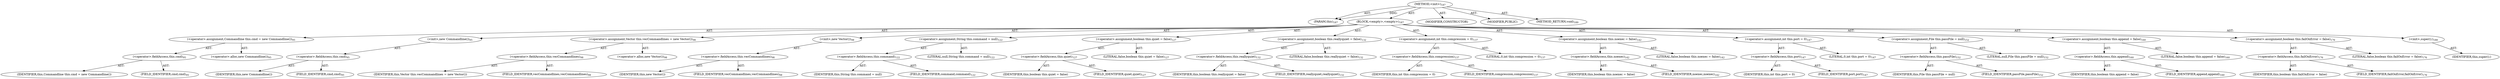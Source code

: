 digraph "&lt;init&gt;" {  
"111669149696" [label = <(METHOD,&lt;init&gt;)<SUB>187</SUB>> ]
"115964117026" [label = <(PARAM,this)<SUB>187</SUB>> ]
"25769803776" [label = <(BLOCK,&lt;empty&gt;,&lt;empty&gt;)<SUB>187</SUB>> ]
"30064771073" [label = <(&lt;operator&gt;.assignment,Commandline this.cmd = new Commandline())<SUB>95</SUB>> ]
"30064771074" [label = <(&lt;operator&gt;.fieldAccess,this.cmd)<SUB>95</SUB>> ]
"68719476811" [label = <(IDENTIFIER,this,Commandline this.cmd = new Commandline())> ]
"55834574848" [label = <(FIELD_IDENTIFIER,cmd,cmd)<SUB>95</SUB>> ]
"30064771075" [label = <(&lt;operator&gt;.alloc,new Commandline())<SUB>95</SUB>> ]
"30064771076" [label = <(&lt;init&gt;,new Commandline())<SUB>95</SUB>> ]
"30064771077" [label = <(&lt;operator&gt;.fieldAccess,this.cmd)<SUB>95</SUB>> ]
"68719476812" [label = <(IDENTIFIER,this,new Commandline())> ]
"55834574849" [label = <(FIELD_IDENTIFIER,cmd,cmd)<SUB>95</SUB>> ]
"30064771078" [label = <(&lt;operator&gt;.assignment,Vector this.vecCommandlines = new Vector())<SUB>98</SUB>> ]
"30064771079" [label = <(&lt;operator&gt;.fieldAccess,this.vecCommandlines)<SUB>98</SUB>> ]
"68719476813" [label = <(IDENTIFIER,this,Vector this.vecCommandlines = new Vector())> ]
"55834574850" [label = <(FIELD_IDENTIFIER,vecCommandlines,vecCommandlines)<SUB>98</SUB>> ]
"30064771080" [label = <(&lt;operator&gt;.alloc,new Vector())<SUB>98</SUB>> ]
"30064771081" [label = <(&lt;init&gt;,new Vector())<SUB>98</SUB>> ]
"30064771082" [label = <(&lt;operator&gt;.fieldAccess,this.vecCommandlines)<SUB>98</SUB>> ]
"68719476814" [label = <(IDENTIFIER,this,new Vector())> ]
"55834574851" [label = <(FIELD_IDENTIFIER,vecCommandlines,vecCommandlines)<SUB>98</SUB>> ]
"30064771083" [label = <(&lt;operator&gt;.assignment,String this.command = null)<SUB>122</SUB>> ]
"30064771084" [label = <(&lt;operator&gt;.fieldAccess,this.command)<SUB>122</SUB>> ]
"68719476815" [label = <(IDENTIFIER,this,String this.command = null)> ]
"55834574852" [label = <(FIELD_IDENTIFIER,command,command)<SUB>122</SUB>> ]
"90194313216" [label = <(LITERAL,null,String this.command = null)<SUB>122</SUB>> ]
"30064771085" [label = <(&lt;operator&gt;.assignment,boolean this.quiet = false)<SUB>127</SUB>> ]
"30064771086" [label = <(&lt;operator&gt;.fieldAccess,this.quiet)<SUB>127</SUB>> ]
"68719476816" [label = <(IDENTIFIER,this,boolean this.quiet = false)> ]
"55834574853" [label = <(FIELD_IDENTIFIER,quiet,quiet)<SUB>127</SUB>> ]
"90194313217" [label = <(LITERAL,false,boolean this.quiet = false)<SUB>127</SUB>> ]
"30064771087" [label = <(&lt;operator&gt;.assignment,boolean this.reallyquiet = false)<SUB>132</SUB>> ]
"30064771088" [label = <(&lt;operator&gt;.fieldAccess,this.reallyquiet)<SUB>132</SUB>> ]
"68719476817" [label = <(IDENTIFIER,this,boolean this.reallyquiet = false)> ]
"55834574854" [label = <(FIELD_IDENTIFIER,reallyquiet,reallyquiet)<SUB>132</SUB>> ]
"90194313218" [label = <(LITERAL,false,boolean this.reallyquiet = false)<SUB>132</SUB>> ]
"30064771089" [label = <(&lt;operator&gt;.assignment,int this.compression = 0)<SUB>137</SUB>> ]
"30064771090" [label = <(&lt;operator&gt;.fieldAccess,this.compression)<SUB>137</SUB>> ]
"68719476818" [label = <(IDENTIFIER,this,int this.compression = 0)> ]
"55834574855" [label = <(FIELD_IDENTIFIER,compression,compression)<SUB>137</SUB>> ]
"90194313219" [label = <(LITERAL,0,int this.compression = 0)<SUB>137</SUB>> ]
"30064771091" [label = <(&lt;operator&gt;.assignment,boolean this.noexec = false)<SUB>142</SUB>> ]
"30064771092" [label = <(&lt;operator&gt;.fieldAccess,this.noexec)<SUB>142</SUB>> ]
"68719476819" [label = <(IDENTIFIER,this,boolean this.noexec = false)> ]
"55834574856" [label = <(FIELD_IDENTIFIER,noexec,noexec)<SUB>142</SUB>> ]
"90194313220" [label = <(LITERAL,false,boolean this.noexec = false)<SUB>142</SUB>> ]
"30064771093" [label = <(&lt;operator&gt;.assignment,int this.port = 0)<SUB>147</SUB>> ]
"30064771094" [label = <(&lt;operator&gt;.fieldAccess,this.port)<SUB>147</SUB>> ]
"68719476820" [label = <(IDENTIFIER,this,int this.port = 0)> ]
"55834574857" [label = <(FIELD_IDENTIFIER,port,port)<SUB>147</SUB>> ]
"90194313221" [label = <(LITERAL,0,int this.port = 0)<SUB>147</SUB>> ]
"30064771095" [label = <(&lt;operator&gt;.assignment,File this.passFile = null)<SUB>152</SUB>> ]
"30064771096" [label = <(&lt;operator&gt;.fieldAccess,this.passFile)<SUB>152</SUB>> ]
"68719476821" [label = <(IDENTIFIER,this,File this.passFile = null)> ]
"55834574858" [label = <(FIELD_IDENTIFIER,passFile,passFile)<SUB>152</SUB>> ]
"90194313222" [label = <(LITERAL,null,File this.passFile = null)<SUB>152</SUB>> ]
"30064771097" [label = <(&lt;operator&gt;.assignment,boolean this.append = false)<SUB>160</SUB>> ]
"30064771098" [label = <(&lt;operator&gt;.fieldAccess,this.append)<SUB>160</SUB>> ]
"68719476822" [label = <(IDENTIFIER,this,boolean this.append = false)> ]
"55834574859" [label = <(FIELD_IDENTIFIER,append,append)<SUB>160</SUB>> ]
"90194313223" [label = <(LITERAL,false,boolean this.append = false)<SUB>160</SUB>> ]
"30064771099" [label = <(&lt;operator&gt;.assignment,boolean this.failOnError = false)<SUB>176</SUB>> ]
"30064771100" [label = <(&lt;operator&gt;.fieldAccess,this.failOnError)<SUB>176</SUB>> ]
"68719476823" [label = <(IDENTIFIER,this,boolean this.failOnError = false)> ]
"55834574860" [label = <(FIELD_IDENTIFIER,failOnError,failOnError)<SUB>176</SUB>> ]
"90194313224" [label = <(LITERAL,false,boolean this.failOnError = false)<SUB>176</SUB>> ]
"30064771072" [label = <(&lt;init&gt;,super();)<SUB>188</SUB>> ]
"68719476810" [label = <(IDENTIFIER,this,super();)> ]
"133143986202" [label = <(MODIFIER,CONSTRUCTOR)> ]
"133143986203" [label = <(MODIFIER,PUBLIC)> ]
"128849018880" [label = <(METHOD_RETURN,void)<SUB>189</SUB>> ]
  "111669149696" -> "115964117026"  [ label = "AST: "] 
  "111669149696" -> "25769803776"  [ label = "AST: "] 
  "111669149696" -> "133143986202"  [ label = "AST: "] 
  "111669149696" -> "133143986203"  [ label = "AST: "] 
  "111669149696" -> "128849018880"  [ label = "AST: "] 
  "25769803776" -> "30064771073"  [ label = "AST: "] 
  "25769803776" -> "30064771076"  [ label = "AST: "] 
  "25769803776" -> "30064771078"  [ label = "AST: "] 
  "25769803776" -> "30064771081"  [ label = "AST: "] 
  "25769803776" -> "30064771083"  [ label = "AST: "] 
  "25769803776" -> "30064771085"  [ label = "AST: "] 
  "25769803776" -> "30064771087"  [ label = "AST: "] 
  "25769803776" -> "30064771089"  [ label = "AST: "] 
  "25769803776" -> "30064771091"  [ label = "AST: "] 
  "25769803776" -> "30064771093"  [ label = "AST: "] 
  "25769803776" -> "30064771095"  [ label = "AST: "] 
  "25769803776" -> "30064771097"  [ label = "AST: "] 
  "25769803776" -> "30064771099"  [ label = "AST: "] 
  "25769803776" -> "30064771072"  [ label = "AST: "] 
  "30064771073" -> "30064771074"  [ label = "AST: "] 
  "30064771073" -> "30064771075"  [ label = "AST: "] 
  "30064771074" -> "68719476811"  [ label = "AST: "] 
  "30064771074" -> "55834574848"  [ label = "AST: "] 
  "30064771076" -> "30064771077"  [ label = "AST: "] 
  "30064771077" -> "68719476812"  [ label = "AST: "] 
  "30064771077" -> "55834574849"  [ label = "AST: "] 
  "30064771078" -> "30064771079"  [ label = "AST: "] 
  "30064771078" -> "30064771080"  [ label = "AST: "] 
  "30064771079" -> "68719476813"  [ label = "AST: "] 
  "30064771079" -> "55834574850"  [ label = "AST: "] 
  "30064771081" -> "30064771082"  [ label = "AST: "] 
  "30064771082" -> "68719476814"  [ label = "AST: "] 
  "30064771082" -> "55834574851"  [ label = "AST: "] 
  "30064771083" -> "30064771084"  [ label = "AST: "] 
  "30064771083" -> "90194313216"  [ label = "AST: "] 
  "30064771084" -> "68719476815"  [ label = "AST: "] 
  "30064771084" -> "55834574852"  [ label = "AST: "] 
  "30064771085" -> "30064771086"  [ label = "AST: "] 
  "30064771085" -> "90194313217"  [ label = "AST: "] 
  "30064771086" -> "68719476816"  [ label = "AST: "] 
  "30064771086" -> "55834574853"  [ label = "AST: "] 
  "30064771087" -> "30064771088"  [ label = "AST: "] 
  "30064771087" -> "90194313218"  [ label = "AST: "] 
  "30064771088" -> "68719476817"  [ label = "AST: "] 
  "30064771088" -> "55834574854"  [ label = "AST: "] 
  "30064771089" -> "30064771090"  [ label = "AST: "] 
  "30064771089" -> "90194313219"  [ label = "AST: "] 
  "30064771090" -> "68719476818"  [ label = "AST: "] 
  "30064771090" -> "55834574855"  [ label = "AST: "] 
  "30064771091" -> "30064771092"  [ label = "AST: "] 
  "30064771091" -> "90194313220"  [ label = "AST: "] 
  "30064771092" -> "68719476819"  [ label = "AST: "] 
  "30064771092" -> "55834574856"  [ label = "AST: "] 
  "30064771093" -> "30064771094"  [ label = "AST: "] 
  "30064771093" -> "90194313221"  [ label = "AST: "] 
  "30064771094" -> "68719476820"  [ label = "AST: "] 
  "30064771094" -> "55834574857"  [ label = "AST: "] 
  "30064771095" -> "30064771096"  [ label = "AST: "] 
  "30064771095" -> "90194313222"  [ label = "AST: "] 
  "30064771096" -> "68719476821"  [ label = "AST: "] 
  "30064771096" -> "55834574858"  [ label = "AST: "] 
  "30064771097" -> "30064771098"  [ label = "AST: "] 
  "30064771097" -> "90194313223"  [ label = "AST: "] 
  "30064771098" -> "68719476822"  [ label = "AST: "] 
  "30064771098" -> "55834574859"  [ label = "AST: "] 
  "30064771099" -> "30064771100"  [ label = "AST: "] 
  "30064771099" -> "90194313224"  [ label = "AST: "] 
  "30064771100" -> "68719476823"  [ label = "AST: "] 
  "30064771100" -> "55834574860"  [ label = "AST: "] 
  "30064771072" -> "68719476810"  [ label = "AST: "] 
  "111669149696" -> "115964117026"  [ label = "DDG: "] 
}

